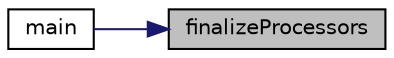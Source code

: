 digraph "finalizeProcessors"
{
 // LATEX_PDF_SIZE
  edge [fontname="Helvetica",fontsize="10",labelfontname="Helvetica",labelfontsize="10"];
  node [fontname="Helvetica",fontsize="10",shape=record];
  rankdir="RL";
  Node1 [label="finalizeProcessors",height=0.2,width=0.4,color="black", fillcolor="grey75", style="filled", fontcolor="black",tooltip="Finalize MPI processors."];
  Node1 -> Node2 [dir="back",color="midnightblue",fontsize="10",style="solid",fontname="Helvetica"];
  Node2 [label="main",height=0.2,width=0.4,color="black", fillcolor="white", style="filled",URL="$grainGranFlow_8cpp.html#a0ddf1224851353fc92bfbff6f499fa97",tooltip="DEM solver for simulating granular flow of cohesion-less particles."];
}
